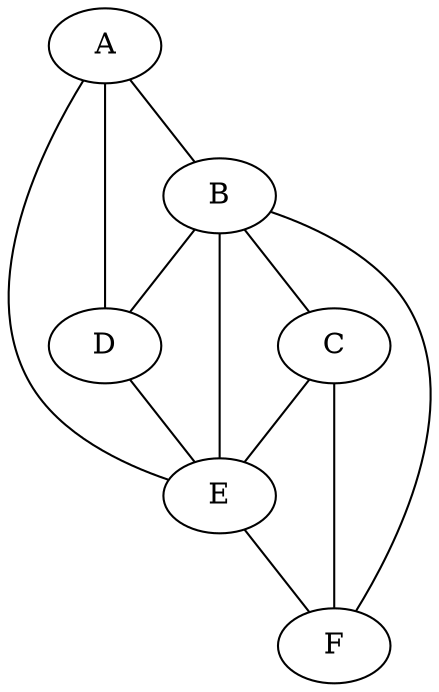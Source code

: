 graph ex7{
    A -- E;
    A -- B;
    A -- D;
    B -- F;
    B -- C;
    B -- E;
    B -- D;
    C -- F;
    C -- E;
    D -- E;
    E -- F;
}